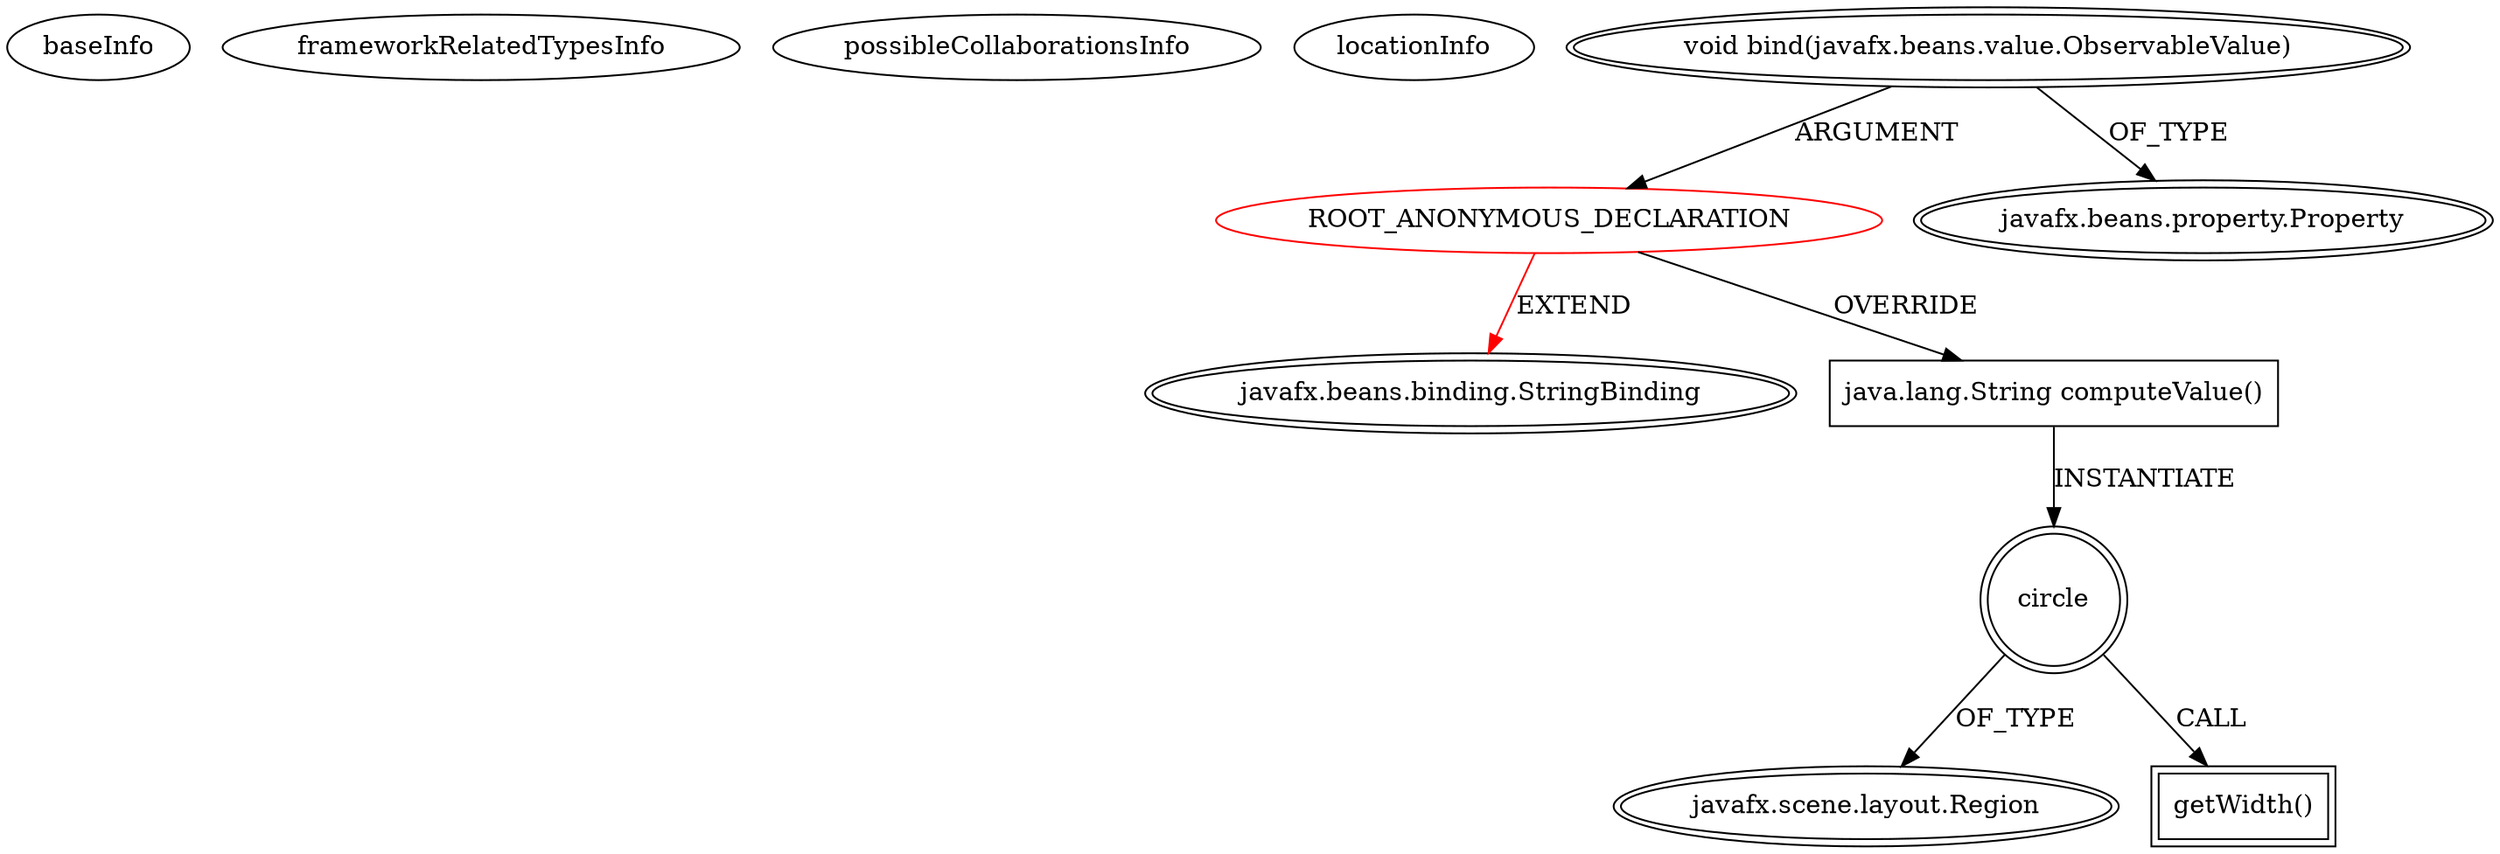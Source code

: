 digraph {
baseInfo[graphId=1195,category="extension_graph",isAnonymous=true,possibleRelation=false]
frameworkRelatedTypesInfo[0="javafx.beans.binding.StringBinding"]
possibleCollaborationsInfo[]
locationInfo[projectName="SaiPradeepDandem-javafx2-gradient-builder",filePath="/SaiPradeepDandem-javafx2-gradient-builder/javafx2-gradient-builder-master/src/main/java/com/javafx/gradientbuilder/application/GradientBuilderApp.java",contextSignature="javafx.scene.layout.StackPane configureCirclePane()",graphId="1195"]
0[label="ROOT_ANONYMOUS_DECLARATION",vertexType="ROOT_ANONYMOUS_DECLARATION",isFrameworkType=false,color=red]
1[label="javafx.beans.binding.StringBinding",vertexType="FRAMEWORK_CLASS_TYPE",isFrameworkType=true,peripheries=2]
2[label="void bind(javafx.beans.value.ObservableValue)",vertexType="OUTSIDE_CALL",isFrameworkType=true,peripheries=2]
3[label="javafx.beans.property.Property",vertexType="FRAMEWORK_INTERFACE_TYPE",isFrameworkType=true,peripheries=2]
4[label="java.lang.String computeValue()",vertexType="OVERRIDING_METHOD_DECLARATION",isFrameworkType=false,shape=box]
5[label="circle",vertexType="VARIABLE_EXPRESION",isFrameworkType=true,peripheries=2,shape=circle]
7[label="javafx.scene.layout.Region",vertexType="FRAMEWORK_CLASS_TYPE",isFrameworkType=true,peripheries=2]
6[label="getWidth()",vertexType="INSIDE_CALL",isFrameworkType=true,peripheries=2,shape=box]
0->1[label="EXTEND",color=red]
2->0[label="ARGUMENT"]
2->3[label="OF_TYPE"]
0->4[label="OVERRIDE"]
4->5[label="INSTANTIATE"]
5->7[label="OF_TYPE"]
5->6[label="CALL"]
}
